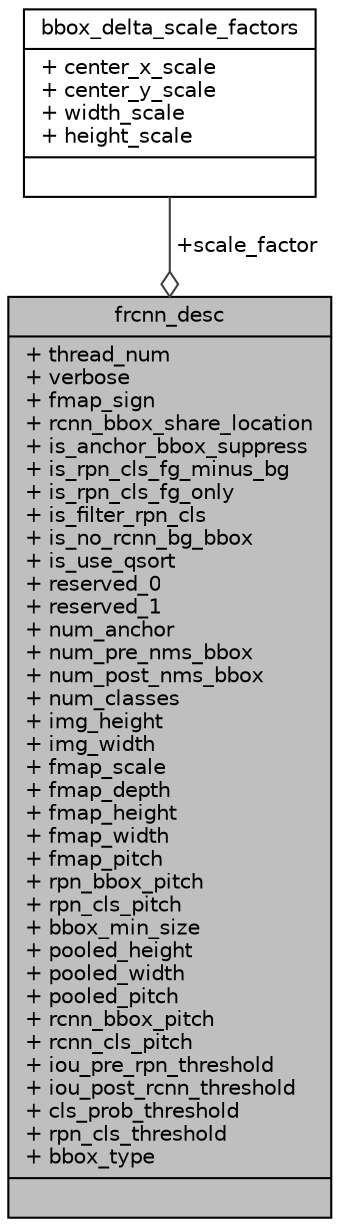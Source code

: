 digraph "frcnn_desc"
{
 // INTERACTIVE_SVG=YES
 // LATEX_PDF_SIZE
  bgcolor="transparent";
  edge [fontname="Helvetica",fontsize="10",labelfontname="Helvetica",labelfontsize="10"];
  node [fontname="Helvetica",fontsize="10",shape=record];
  Node1 [label="{frcnn_desc\n|+ thread_num\l+ verbose\l+ fmap_sign\l+ rcnn_bbox_share_location\l+ is_anchor_bbox_suppress\l+ is_rpn_cls_fg_minus_bg\l+ is_rpn_cls_fg_only\l+ is_filter_rpn_cls\l+ is_no_rcnn_bg_bbox\l+ is_use_qsort\l+ reserved_0\l+ reserved_1\l+ num_anchor\l+ num_pre_nms_bbox\l+ num_post_nms_bbox\l+ num_classes\l+ img_height\l+ img_width\l+ fmap_scale\l+ fmap_depth\l+ fmap_height\l+ fmap_width\l+ fmap_pitch\l+ rpn_bbox_pitch\l+ rpn_cls_pitch\l+ bbox_min_size\l+ pooled_height\l+ pooled_width\l+ pooled_pitch\l+ rcnn_bbox_pitch\l+ rcnn_cls_pitch\l+ iou_pre_rpn_threshold\l+ iou_post_rcnn_threshold\l+ cls_prob_threshold\l+ rpn_cls_threshold\l+ bbox_type\l|}",height=0.2,width=0.4,color="black", fillcolor="grey75", style="filled", fontcolor="black",tooltip="The network of Faster-RCNN configuration in initialization."];
  Node2 -> Node1 [color="grey25",fontsize="10",style="solid",label=" +scale_factor" ,arrowhead="odiamond",fontname="Helvetica"];
  Node2 [label="{bbox_delta_scale_factors\n|+ center_x_scale\l+ center_y_scale\l+ width_scale\l+ height_scale\l|}",height=0.2,width=0.4,color="black",URL="$da/dc3/structbbox__delta__scale__factors.html",tooltip="Bounding box delta scale factors."];
}
